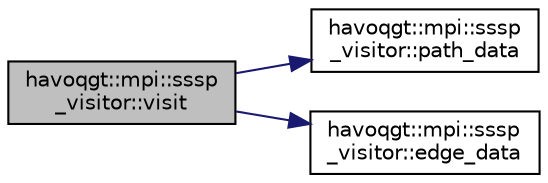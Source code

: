 digraph "havoqgt::mpi::sssp_visitor::visit"
{
  edge [fontname="Helvetica",fontsize="10",labelfontname="Helvetica",labelfontsize="10"];
  node [fontname="Helvetica",fontsize="10",shape=record];
  rankdir="LR";
  Node1 [label="havoqgt::mpi::sssp\l_visitor::visit",height=0.2,width=0.4,color="black", fillcolor="grey75", style="filled", fontcolor="black"];
  Node1 -> Node2 [color="midnightblue",fontsize="10",style="solid",fontname="Helvetica"];
  Node2 [label="havoqgt::mpi::sssp\l_visitor::path_data",height=0.2,width=0.4,color="black", fillcolor="white", style="filled",URL="$classhavoqgt_1_1mpi_1_1sssp__visitor.html#aaf83ef34588e0af0d2836feca2378a87"];
  Node1 -> Node3 [color="midnightblue",fontsize="10",style="solid",fontname="Helvetica"];
  Node3 [label="havoqgt::mpi::sssp\l_visitor::edge_data",height=0.2,width=0.4,color="black", fillcolor="white", style="filled",URL="$classhavoqgt_1_1mpi_1_1sssp__visitor.html#ae267194d5e0c90d26995c034a9964567"];
}
